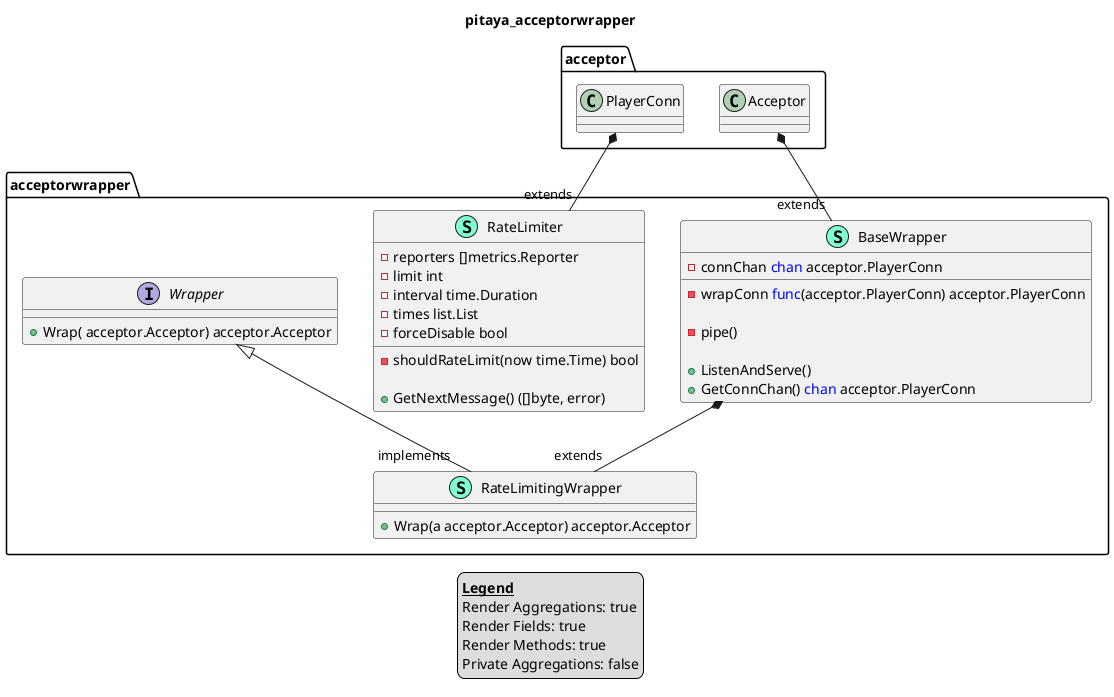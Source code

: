 @startuml
title pitaya_acceptorwrapper
legend
<u><b>Legend</b></u>
Render Aggregations: true
Render Fields: true
Render Methods: true
Private Aggregations: false
end legend
namespace acceptorwrapper {
    class BaseWrapper << (S,Aquamarine) >> {
        - connChan <font color=blue>chan</font> acceptor.PlayerConn
        - wrapConn <font color=blue>func</font>(acceptor.PlayerConn) acceptor.PlayerConn

        - pipe() 

        + ListenAndServe() 
        + GetConnChan() <font color=blue>chan</font> acceptor.PlayerConn

    }
    class RateLimiter << (S,Aquamarine) >> {
        - reporters []metrics.Reporter
        - limit int
        - interval time.Duration
        - times list.List
        - forceDisable bool

        - shouldRateLimit(now time.Time) bool

        + GetNextMessage() ([]byte, error)

    }
    class RateLimitingWrapper << (S,Aquamarine) >> {
        + Wrap(a acceptor.Acceptor) acceptor.Acceptor

    }
    interface Wrapper  {
        + Wrap( acceptor.Acceptor) acceptor.Acceptor

    }
}
"acceptor.Acceptor" *-- "extends""acceptorwrapper.BaseWrapper"
"acceptor.PlayerConn" *-- "extends""acceptorwrapper.RateLimiter"
"acceptorwrapper.BaseWrapper" *-- "extends""acceptorwrapper.RateLimitingWrapper"

"acceptorwrapper.Wrapper" <|-- "implements""acceptorwrapper.RateLimitingWrapper"


@enduml
